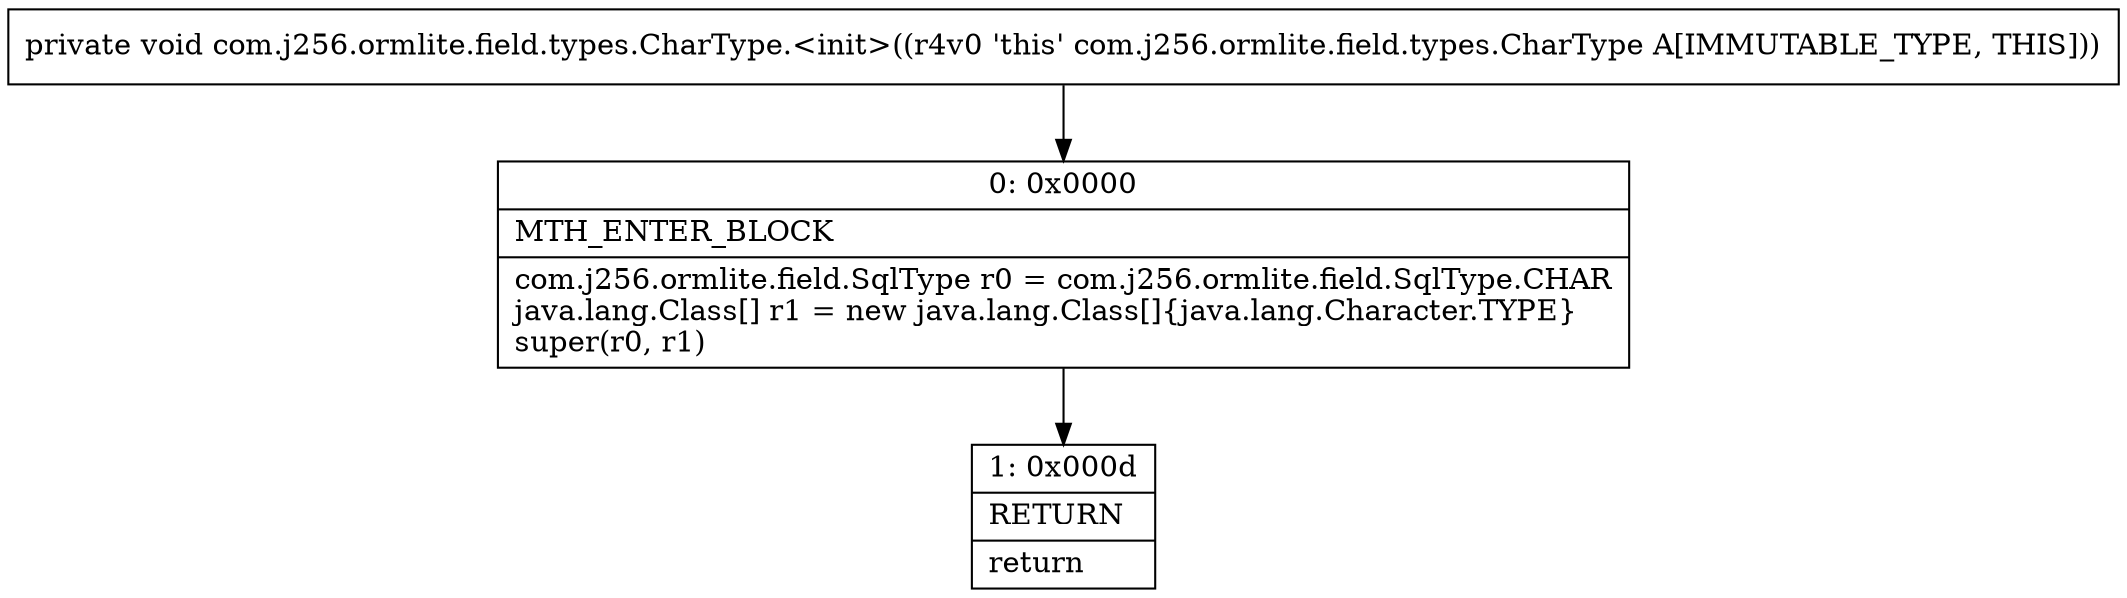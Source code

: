 digraph "CFG forcom.j256.ormlite.field.types.CharType.\<init\>()V" {
Node_0 [shape=record,label="{0\:\ 0x0000|MTH_ENTER_BLOCK\l|com.j256.ormlite.field.SqlType r0 = com.j256.ormlite.field.SqlType.CHAR\ljava.lang.Class[] r1 = new java.lang.Class[]\{java.lang.Character.TYPE\}\lsuper(r0, r1)\l}"];
Node_1 [shape=record,label="{1\:\ 0x000d|RETURN\l|return\l}"];
MethodNode[shape=record,label="{private void com.j256.ormlite.field.types.CharType.\<init\>((r4v0 'this' com.j256.ormlite.field.types.CharType A[IMMUTABLE_TYPE, THIS])) }"];
MethodNode -> Node_0;
Node_0 -> Node_1;
}

